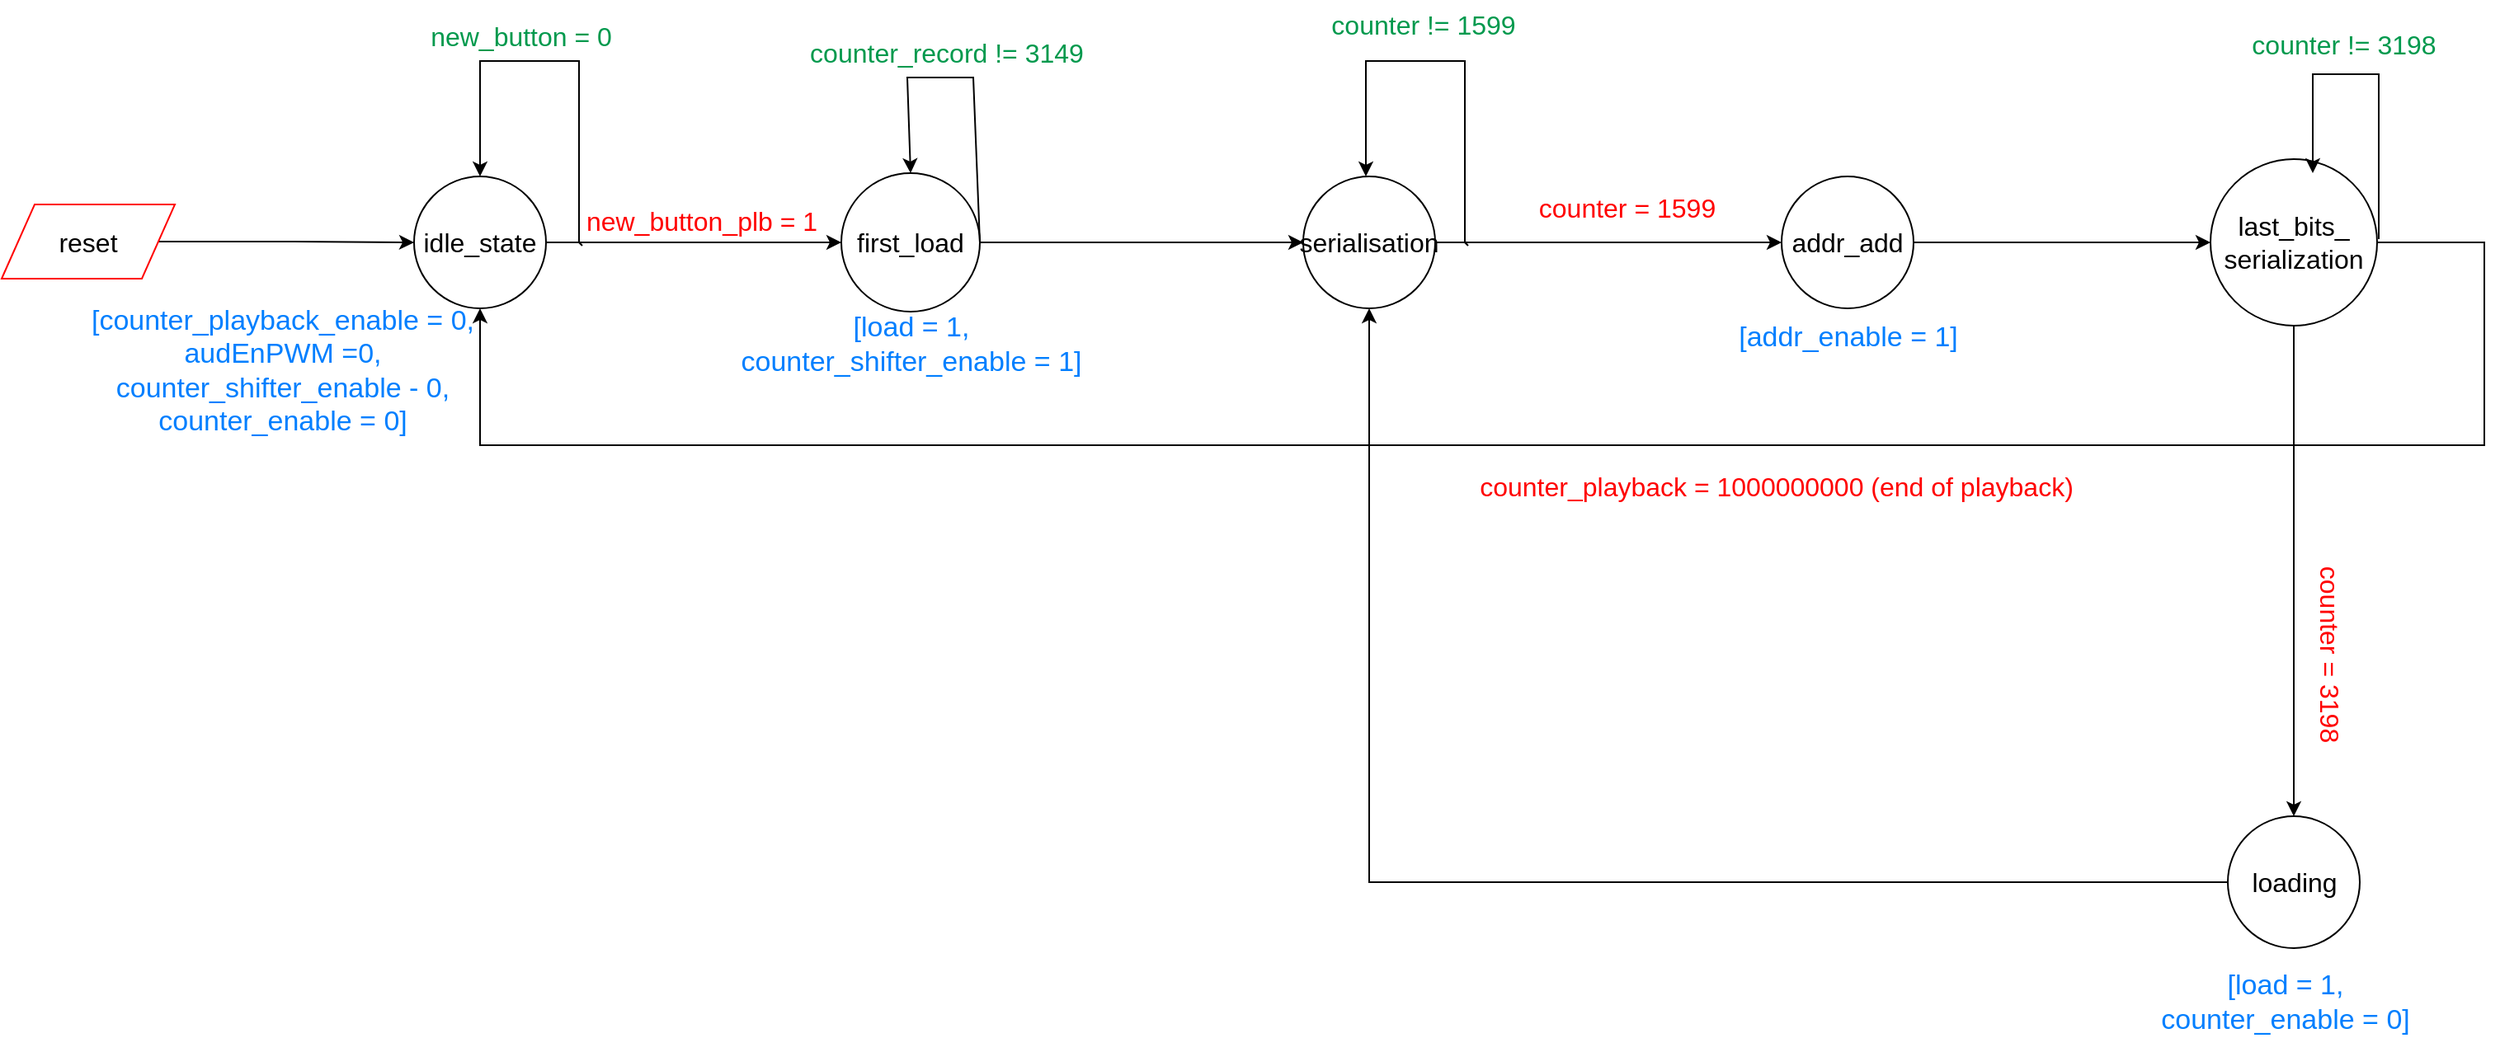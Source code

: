 <mxfile version="20.2.3" type="device"><diagram id="y6KPAHq6sK38nHb7ody7" name="Page-1"><mxGraphModel dx="1422" dy="865" grid="0" gridSize="10" guides="1" tooltips="1" connect="1" arrows="1" fold="1" page="1" pageScale="1" pageWidth="2336" pageHeight="1654" math="0" shadow="0"><root><mxCell id="0"/><mxCell id="1" parent="0"/><mxCell id="EgHNtGHCzOusf5y-uJe1-1" value="&lt;font style=&quot;font-size: 16px;&quot;&gt;idle_state&lt;/font&gt;" style="ellipse;whiteSpace=wrap;html=1;aspect=fixed;" parent="1" vertex="1"><mxGeometry x="302" y="539" width="80" height="80" as="geometry"/></mxCell><mxCell id="EgHNtGHCzOusf5y-uJe1-2" value="" style="endArrow=classic;html=1;rounded=0;exitX=1;exitY=0.5;exitDx=0;exitDy=0;entryX=0;entryY=0.5;entryDx=0;entryDy=0;" parent="1" source="EgHNtGHCzOusf5y-uJe1-4" edge="1"><mxGeometry width="50" height="50" relative="1" as="geometry"><mxPoint x="861" y="779" as="sourcePoint"/><mxPoint x="841" y="579" as="targetPoint"/></mxGeometry></mxCell><mxCell id="EgHNtGHCzOusf5y-uJe1-4" value="&lt;span style=&quot;font-size: 16px;&quot;&gt;first_load&lt;/span&gt;" style="ellipse;whiteSpace=wrap;html=1;aspect=fixed;" parent="1" vertex="1"><mxGeometry x="561" y="537" width="84" height="84" as="geometry"/></mxCell><mxCell id="EgHNtGHCzOusf5y-uJe1-5" value="new_button_plb = 1" style="text;html=1;align=center;verticalAlign=middle;whiteSpace=wrap;rounded=0;fontSize=16;fontColor=#FF0000;" parent="1" vertex="1"><mxGeometry x="404" y="551" width="145" height="30" as="geometry"/></mxCell><mxCell id="EgHNtGHCzOusf5y-uJe1-7" value="" style="endArrow=classic;html=1;rounded=0;fontSize=16;fontColor=#FF0000;exitX=1;exitY=0.5;exitDx=0;exitDy=0;entryX=0.5;entryY=0;entryDx=0;entryDy=0;" parent="1" source="EgHNtGHCzOusf5y-uJe1-4" target="EgHNtGHCzOusf5y-uJe1-4" edge="1"><mxGeometry width="50" height="50" relative="1" as="geometry"><mxPoint x="861" y="779" as="sourcePoint"/><mxPoint x="641" y="439" as="targetPoint"/><Array as="points"><mxPoint x="641" y="479"/><mxPoint x="601" y="479"/></Array></mxGeometry></mxCell><mxCell id="EgHNtGHCzOusf5y-uJe1-9" value="&lt;font style=&quot;font-size: 16px;&quot;&gt;serialisation&lt;/font&gt;" style="ellipse;whiteSpace=wrap;html=1;aspect=fixed;" parent="1" vertex="1"><mxGeometry x="841" y="539" width="80" height="80" as="geometry"/></mxCell><mxCell id="EgHNtGHCzOusf5y-uJe1-11" value="&lt;font style=&quot;font-size: 16px;&quot;&gt;addr_add&lt;br&gt;&lt;/font&gt;" style="ellipse;whiteSpace=wrap;html=1;aspect=fixed;" parent="1" vertex="1"><mxGeometry x="1131" y="539" width="80" height="80" as="geometry"/></mxCell><mxCell id="EgHNtGHCzOusf5y-uJe1-12" value="" style="endArrow=classic;html=1;rounded=0;fontSize=16;fontColor=#FF0000;exitX=1;exitY=0.5;exitDx=0;exitDy=0;entryX=0;entryY=0.5;entryDx=0;entryDy=0;" parent="1" source="EgHNtGHCzOusf5y-uJe1-9" target="EgHNtGHCzOusf5y-uJe1-11" edge="1"><mxGeometry width="50" height="50" relative="1" as="geometry"><mxPoint x="861" y="779" as="sourcePoint"/><mxPoint x="911" y="729" as="targetPoint"/></mxGeometry></mxCell><mxCell id="EgHNtGHCzOusf5y-uJe1-35" style="edgeStyle=orthogonalEdgeStyle;rounded=0;orthogonalLoop=1;jettySize=auto;html=1;entryX=0.5;entryY=0;entryDx=0;entryDy=0;" parent="1" source="EgHNtGHCzOusf5y-uJe1-15" target="EgHNtGHCzOusf5y-uJe1-32" edge="1"><mxGeometry relative="1" as="geometry"/></mxCell><mxCell id="EgHNtGHCzOusf5y-uJe1-40" style="edgeStyle=orthogonalEdgeStyle;rounded=0;orthogonalLoop=1;jettySize=auto;html=1;entryX=0.5;entryY=1;entryDx=0;entryDy=0;exitX=1;exitY=0.5;exitDx=0;exitDy=0;" parent="1" source="EgHNtGHCzOusf5y-uJe1-15" target="EgHNtGHCzOusf5y-uJe1-1" edge="1"><mxGeometry relative="1" as="geometry"><Array as="points"><mxPoint x="1557" y="579"/><mxPoint x="1557" y="702"/><mxPoint x="342" y="702"/></Array></mxGeometry></mxCell><mxCell id="EgHNtGHCzOusf5y-uJe1-15" value="&lt;span style=&quot;font-size: 16px;&quot;&gt;last_bits_&lt;br&gt;serialization&lt;br&gt;&lt;/span&gt;" style="ellipse;whiteSpace=wrap;html=1;aspect=fixed;" parent="1" vertex="1"><mxGeometry x="1391" y="528.5" width="101" height="101" as="geometry"/></mxCell><mxCell id="EgHNtGHCzOusf5y-uJe1-16" value="" style="endArrow=classic;html=1;rounded=0;fontSize=16;fontColor=#FF0000;exitX=1;exitY=0.5;exitDx=0;exitDy=0;entryX=0;entryY=0.5;entryDx=0;entryDy=0;" parent="1" source="EgHNtGHCzOusf5y-uJe1-11" target="EgHNtGHCzOusf5y-uJe1-15" edge="1"><mxGeometry width="50" height="50" relative="1" as="geometry"><mxPoint x="891" y="779" as="sourcePoint"/><mxPoint x="941" y="729" as="targetPoint"/></mxGeometry></mxCell><mxCell id="EgHNtGHCzOusf5y-uJe1-17" value="" style="endArrow=classic;html=1;rounded=0;fontSize=16;fontColor=#FF0000;exitX=1;exitY=0.5;exitDx=0;exitDy=0;entryX=0;entryY=0.5;entryDx=0;entryDy=0;" parent="1" source="EgHNtGHCzOusf5y-uJe1-1" target="EgHNtGHCzOusf5y-uJe1-4" edge="1"><mxGeometry width="50" height="50" relative="1" as="geometry"><mxPoint x="972" y="769" as="sourcePoint"/><mxPoint x="1022" y="719" as="targetPoint"/></mxGeometry></mxCell><mxCell id="EgHNtGHCzOusf5y-uJe1-18" value="" style="endArrow=classic;html=1;rounded=0;fontSize=16;fontColor=#FF0000;exitX=0;exitY=1;exitDx=0;exitDy=0;entryX=0.5;entryY=0;entryDx=0;entryDy=0;" parent="1" source="EgHNtGHCzOusf5y-uJe1-5" target="EgHNtGHCzOusf5y-uJe1-1" edge="1"><mxGeometry width="50" height="50" relative="1" as="geometry"><mxPoint x="772" y="709" as="sourcePoint"/><mxPoint x="822" y="659" as="targetPoint"/><Array as="points"><mxPoint x="402" y="579"/><mxPoint x="402" y="469"/><mxPoint x="342" y="469"/></Array></mxGeometry></mxCell><mxCell id="EgHNtGHCzOusf5y-uJe1-19" value="new_button = 0" style="text;html=1;align=center;verticalAlign=middle;whiteSpace=wrap;rounded=0;fontSize=16;fontColor=#00994D;" parent="1" vertex="1"><mxGeometry x="282" y="439" width="170" height="30" as="geometry"/></mxCell><mxCell id="EgHNtGHCzOusf5y-uJe1-20" value="counter_record != 3149" style="text;html=1;align=center;verticalAlign=middle;whiteSpace=wrap;rounded=0;fontSize=16;fontColor=#00994D;" parent="1" vertex="1"><mxGeometry x="540" y="449" width="170" height="30" as="geometry"/></mxCell><mxCell id="EgHNtGHCzOusf5y-uJe1-21" value="counter != 3198" style="text;html=1;align=center;verticalAlign=middle;whiteSpace=wrap;rounded=0;fontSize=16;fontColor=#00994D;" parent="1" vertex="1"><mxGeometry x="1387" y="444" width="170" height="30" as="geometry"/></mxCell><mxCell id="EgHNtGHCzOusf5y-uJe1-22" style="edgeStyle=orthogonalEdgeStyle;rounded=0;orthogonalLoop=1;jettySize=auto;html=1;entryX=0;entryY=0.5;entryDx=0;entryDy=0;fontSize=16;fontColor=#000000;" parent="1" source="EgHNtGHCzOusf5y-uJe1-23" target="EgHNtGHCzOusf5y-uJe1-1" edge="1"><mxGeometry relative="1" as="geometry"/></mxCell><mxCell id="EgHNtGHCzOusf5y-uJe1-23" value="&lt;font color=&quot;#000000&quot; style=&quot;font-size: 16px;&quot;&gt;reset&lt;/font&gt;" style="shape=parallelogram;perimeter=parallelogramPerimeter;whiteSpace=wrap;html=1;fixedSize=1;fontColor=#FF0000;strokeColor=#FF0000;fillColor=none;" parent="1" vertex="1"><mxGeometry x="52" y="556" width="105" height="45" as="geometry"/></mxCell><mxCell id="EgHNtGHCzOusf5y-uJe1-24" value="" style="endArrow=classic;html=1;rounded=0;fontSize=16;fontColor=#FF0000;exitX=1;exitY=0.5;exitDx=0;exitDy=0;entryX=0.5;entryY=0;entryDx=0;entryDy=0;" parent="1" edge="1"><mxGeometry width="50" height="50" relative="1" as="geometry"><mxPoint x="1493.0" y="577" as="sourcePoint"/><mxPoint x="1453" y="537" as="targetPoint"/><Array as="points"><mxPoint x="1493" y="477"/><mxPoint x="1453" y="477"/></Array></mxGeometry></mxCell><mxCell id="EgHNtGHCzOusf5y-uJe1-26" value="counter_playback = 1000000000 (end of playback)" style="text;html=1;align=center;verticalAlign=middle;whiteSpace=wrap;rounded=0;fontSize=16;fontColor=#FF0000;" parent="1" vertex="1"><mxGeometry x="901" y="712" width="454" height="30" as="geometry"/></mxCell><mxCell id="EgHNtGHCzOusf5y-uJe1-27" value="&lt;font color=&quot;#007fff&quot; style=&quot;font-size: 17px;&quot;&gt;[counter_playback_enable = 0,&lt;br&gt;audEnPWM =0,&lt;br&gt;counter_shifter_enable - 0,&lt;br&gt;counter_enable = 0]&lt;/font&gt;" style="text;html=1;align=center;verticalAlign=middle;whiteSpace=wrap;rounded=0;fontSize=16;fontColor=#00994D;" parent="1" vertex="1"><mxGeometry x="104" y="642" width="237" height="30" as="geometry"/></mxCell><mxCell id="EgHNtGHCzOusf5y-uJe1-28" value="&lt;font color=&quot;#007fff&quot;&gt;&lt;span style=&quot;font-size: 17px;&quot;&gt;[load = 1,&lt;br&gt;counter_shifter_enable = 1]&lt;/span&gt;&lt;/font&gt;" style="text;html=1;align=center;verticalAlign=middle;whiteSpace=wrap;rounded=0;fontSize=16;fontColor=#00994D;" parent="1" vertex="1"><mxGeometry x="484.5" y="626" width="237" height="30" as="geometry"/></mxCell><mxCell id="EgHNtGHCzOusf5y-uJe1-30" value="&lt;font color=&quot;#007fff&quot;&gt;&lt;span style=&quot;font-size: 17px;&quot;&gt;[addr_enable = 1]&lt;/span&gt;&lt;/font&gt;" style="text;html=1;align=center;verticalAlign=middle;whiteSpace=wrap;rounded=0;fontSize=16;fontColor=#00994D;" parent="1" vertex="1"><mxGeometry x="1052.5" y="622" width="237" height="30" as="geometry"/></mxCell><mxCell id="EgHNtGHCzOusf5y-uJe1-42" style="edgeStyle=orthogonalEdgeStyle;rounded=0;orthogonalLoop=1;jettySize=auto;html=1;entryX=0.5;entryY=1;entryDx=0;entryDy=0;" parent="1" source="EgHNtGHCzOusf5y-uJe1-32" target="EgHNtGHCzOusf5y-uJe1-9" edge="1"><mxGeometry relative="1" as="geometry"/></mxCell><mxCell id="EgHNtGHCzOusf5y-uJe1-32" value="&lt;font style=&quot;font-size: 16px;&quot;&gt;loading&lt;br&gt;&lt;/font&gt;" style="ellipse;whiteSpace=wrap;html=1;aspect=fixed;" parent="1" vertex="1"><mxGeometry x="1401.5" y="927" width="80" height="80" as="geometry"/></mxCell><mxCell id="EgHNtGHCzOusf5y-uJe1-36" value="counter = 1599" style="text;html=1;align=center;verticalAlign=middle;whiteSpace=wrap;rounded=0;fontSize=16;fontColor=#FF0000;" parent="1" vertex="1"><mxGeometry x="965" y="543" width="145" height="30" as="geometry"/></mxCell><mxCell id="EgHNtGHCzOusf5y-uJe1-37" value="counter = 3198" style="text;html=1;align=center;verticalAlign=middle;whiteSpace=wrap;rounded=0;fontSize=16;fontColor=#FF0000;rotation=90;" parent="1" vertex="1"><mxGeometry x="1391" y="814" width="145" height="30" as="geometry"/></mxCell><mxCell id="EgHNtGHCzOusf5y-uJe1-38" value="" style="endArrow=classic;html=1;rounded=0;fontSize=16;fontColor=#FF0000;exitX=0;exitY=1;exitDx=0;exitDy=0;entryX=0.5;entryY=0;entryDx=0;entryDy=0;" parent="1" edge="1"><mxGeometry width="50" height="50" relative="1" as="geometry"><mxPoint x="941" y="581" as="sourcePoint"/><mxPoint x="879" y="539" as="targetPoint"/><Array as="points"><mxPoint x="939" y="579"/><mxPoint x="939" y="469"/><mxPoint x="879" y="469"/></Array></mxGeometry></mxCell><mxCell id="EgHNtGHCzOusf5y-uJe1-39" value="counter != 1599" style="text;html=1;align=center;verticalAlign=middle;whiteSpace=wrap;rounded=0;fontSize=16;fontColor=#00994D;" parent="1" vertex="1"><mxGeometry x="829" y="432" width="170" height="30" as="geometry"/></mxCell><mxCell id="EgHNtGHCzOusf5y-uJe1-41" value="&lt;font color=&quot;#007fff&quot;&gt;&lt;span style=&quot;font-size: 17px;&quot;&gt;[load = 1,&lt;br&gt;counter_enable = 0]&lt;/span&gt;&lt;/font&gt;" style="text;html=1;align=center;verticalAlign=middle;whiteSpace=wrap;rounded=0;fontSize=16;fontColor=#00994D;" parent="1" vertex="1"><mxGeometry x="1318" y="1025" width="237" height="30" as="geometry"/></mxCell></root></mxGraphModel></diagram></mxfile>